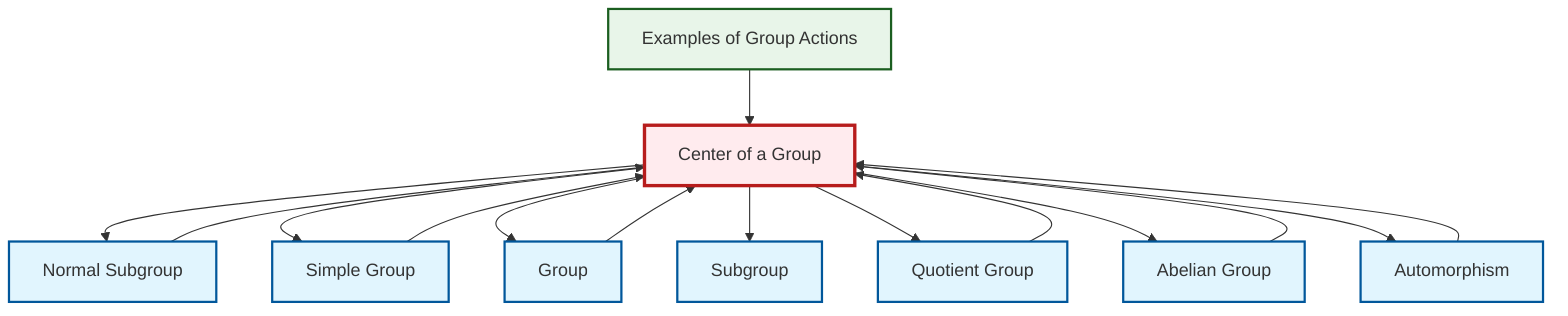 graph TD
    classDef definition fill:#e1f5fe,stroke:#01579b,stroke-width:2px
    classDef theorem fill:#f3e5f5,stroke:#4a148c,stroke-width:2px
    classDef axiom fill:#fff3e0,stroke:#e65100,stroke-width:2px
    classDef example fill:#e8f5e9,stroke:#1b5e20,stroke-width:2px
    classDef current fill:#ffebee,stroke:#b71c1c,stroke-width:3px
    ex-group-action-examples["Examples of Group Actions"]:::example
    def-center-of-group["Center of a Group"]:::definition
    def-group["Group"]:::definition
    def-quotient-group["Quotient Group"]:::definition
    def-abelian-group["Abelian Group"]:::definition
    def-automorphism["Automorphism"]:::definition
    def-simple-group["Simple Group"]:::definition
    def-subgroup["Subgroup"]:::definition
    def-normal-subgroup["Normal Subgroup"]:::definition
    def-simple-group --> def-center-of-group
    def-center-of-group --> def-normal-subgroup
    def-center-of-group --> def-simple-group
    def-center-of-group --> def-group
    def-abelian-group --> def-center-of-group
    def-group --> def-center-of-group
    def-center-of-group --> def-subgroup
    def-automorphism --> def-center-of-group
    def-center-of-group --> def-quotient-group
    def-center-of-group --> def-abelian-group
    def-quotient-group --> def-center-of-group
    def-normal-subgroup --> def-center-of-group
    def-center-of-group --> def-automorphism
    ex-group-action-examples --> def-center-of-group
    class def-center-of-group current